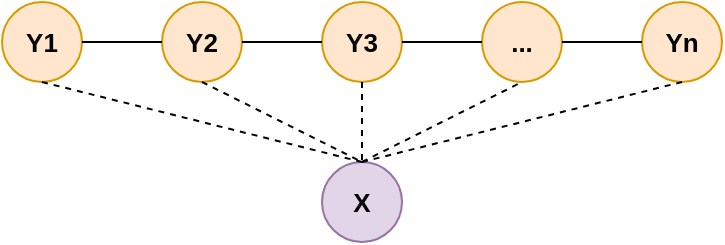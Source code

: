 <mxfile version="13.0.2"><diagram id="dRFlR9sUAVDa_Y4SJHW3" name="Page-1"><mxGraphModel dx="1422" dy="714" grid="1" gridSize="10" guides="1" tooltips="1" connect="1" arrows="1" fold="1" page="1" pageScale="1" pageWidth="827" pageHeight="1169" math="0" shadow="0"><root><mxCell id="0"/><mxCell id="1" parent="0"/><mxCell id="i9ENcTjWGbJB8hCSlOK3-1" value="Y1" style="ellipse;whiteSpace=wrap;html=1;aspect=fixed;fillColor=#ffe6cc;strokeColor=#d79b00;fontStyle=1;fontSize=13;" vertex="1" parent="1"><mxGeometry x="40" y="40" width="40" height="40" as="geometry"/></mxCell><mxCell id="i9ENcTjWGbJB8hCSlOK3-3" value="Y2" style="ellipse;whiteSpace=wrap;html=1;aspect=fixed;fillColor=#ffe6cc;strokeColor=#d79b00;fontStyle=1;fontSize=13;" vertex="1" parent="1"><mxGeometry x="120" y="40" width="40" height="40" as="geometry"/></mxCell><mxCell id="i9ENcTjWGbJB8hCSlOK3-4" value="Y3" style="ellipse;whiteSpace=wrap;html=1;aspect=fixed;fillColor=#ffe6cc;strokeColor=#d79b00;fontStyle=1;fontSize=13;" vertex="1" parent="1"><mxGeometry x="200" y="40" width="40" height="40" as="geometry"/></mxCell><mxCell id="i9ENcTjWGbJB8hCSlOK3-5" value="..." style="ellipse;whiteSpace=wrap;html=1;aspect=fixed;fillColor=#ffe6cc;strokeColor=#d79b00;fontStyle=1;fontSize=13;" vertex="1" parent="1"><mxGeometry x="280" y="40" width="40" height="40" as="geometry"/></mxCell><mxCell id="i9ENcTjWGbJB8hCSlOK3-6" value="Yn" style="ellipse;whiteSpace=wrap;html=1;aspect=fixed;fillColor=#ffe6cc;strokeColor=#d79b00;fontStyle=1;fontSize=13;" vertex="1" parent="1"><mxGeometry x="360" y="40" width="40" height="40" as="geometry"/></mxCell><mxCell id="i9ENcTjWGbJB8hCSlOK3-7" value="X" style="ellipse;whiteSpace=wrap;html=1;aspect=fixed;fillColor=#e1d5e7;strokeColor=#9673a6;fontStyle=1;fontSize=13;" vertex="1" parent="1"><mxGeometry x="200" y="120" width="40" height="40" as="geometry"/></mxCell><mxCell id="i9ENcTjWGbJB8hCSlOK3-9" value="" style="endArrow=none;html=1;fontSize=13;exitX=1;exitY=0.5;exitDx=0;exitDy=0;entryX=0;entryY=0.5;entryDx=0;entryDy=0;" edge="1" parent="1" source="i9ENcTjWGbJB8hCSlOK3-1" target="i9ENcTjWGbJB8hCSlOK3-3"><mxGeometry width="50" height="50" relative="1" as="geometry"><mxPoint x="390" y="220" as="sourcePoint"/><mxPoint x="440" y="170" as="targetPoint"/></mxGeometry></mxCell><mxCell id="i9ENcTjWGbJB8hCSlOK3-10" value="" style="endArrow=none;html=1;fontSize=13;exitX=1;exitY=0.5;exitDx=0;exitDy=0;entryX=0;entryY=0.5;entryDx=0;entryDy=0;" edge="1" parent="1" source="i9ENcTjWGbJB8hCSlOK3-3" target="i9ENcTjWGbJB8hCSlOK3-4"><mxGeometry width="50" height="50" relative="1" as="geometry"><mxPoint x="90" y="70" as="sourcePoint"/><mxPoint x="130" y="70" as="targetPoint"/></mxGeometry></mxCell><mxCell id="i9ENcTjWGbJB8hCSlOK3-11" value="" style="endArrow=none;html=1;fontSize=13;exitX=1;exitY=0.5;exitDx=0;exitDy=0;" edge="1" parent="1" source="i9ENcTjWGbJB8hCSlOK3-4" target="i9ENcTjWGbJB8hCSlOK3-5"><mxGeometry width="50" height="50" relative="1" as="geometry"><mxPoint x="100" y="80" as="sourcePoint"/><mxPoint x="140" y="80" as="targetPoint"/></mxGeometry></mxCell><mxCell id="i9ENcTjWGbJB8hCSlOK3-12" value="" style="endArrow=none;html=1;fontSize=13;exitX=1;exitY=0.5;exitDx=0;exitDy=0;entryX=0;entryY=0.5;entryDx=0;entryDy=0;" edge="1" parent="1" source="i9ENcTjWGbJB8hCSlOK3-5" target="i9ENcTjWGbJB8hCSlOK3-6"><mxGeometry width="50" height="50" relative="1" as="geometry"><mxPoint x="110" y="90" as="sourcePoint"/><mxPoint x="150" y="90" as="targetPoint"/></mxGeometry></mxCell><mxCell id="i9ENcTjWGbJB8hCSlOK3-13" value="" style="endArrow=none;html=1;fontSize=13;exitX=0.5;exitY=1;exitDx=0;exitDy=0;entryX=0.5;entryY=0;entryDx=0;entryDy=0;dashed=1;" edge="1" parent="1" source="i9ENcTjWGbJB8hCSlOK3-1" target="i9ENcTjWGbJB8hCSlOK3-7"><mxGeometry width="50" height="50" relative="1" as="geometry"><mxPoint x="120" y="100" as="sourcePoint"/><mxPoint x="160" y="100" as="targetPoint"/></mxGeometry></mxCell><mxCell id="i9ENcTjWGbJB8hCSlOK3-14" value="" style="endArrow=none;html=1;fontSize=13;exitX=0.5;exitY=1;exitDx=0;exitDy=0;entryX=0.5;entryY=0;entryDx=0;entryDy=0;dashed=1;" edge="1" parent="1" source="i9ENcTjWGbJB8hCSlOK3-3" target="i9ENcTjWGbJB8hCSlOK3-7"><mxGeometry width="50" height="50" relative="1" as="geometry"><mxPoint x="130" y="110" as="sourcePoint"/><mxPoint x="170" y="110" as="targetPoint"/></mxGeometry></mxCell><mxCell id="i9ENcTjWGbJB8hCSlOK3-15" value="" style="endArrow=none;html=1;fontSize=13;exitX=0.5;exitY=1;exitDx=0;exitDy=0;dashed=1;" edge="1" parent="1" source="i9ENcTjWGbJB8hCSlOK3-4"><mxGeometry width="50" height="50" relative="1" as="geometry"><mxPoint x="140" y="120" as="sourcePoint"/><mxPoint x="220" y="120" as="targetPoint"/></mxGeometry></mxCell><mxCell id="i9ENcTjWGbJB8hCSlOK3-16" value="" style="endArrow=none;html=1;fontSize=13;exitX=0.5;exitY=0;exitDx=0;exitDy=0;entryX=0.5;entryY=1;entryDx=0;entryDy=0;dashed=1;" edge="1" parent="1" source="i9ENcTjWGbJB8hCSlOK3-7" target="i9ENcTjWGbJB8hCSlOK3-5"><mxGeometry width="50" height="50" relative="1" as="geometry"><mxPoint x="150" y="130" as="sourcePoint"/><mxPoint x="190" y="130" as="targetPoint"/></mxGeometry></mxCell><mxCell id="i9ENcTjWGbJB8hCSlOK3-17" value="" style="endArrow=none;html=1;fontSize=13;entryX=0.5;entryY=1;entryDx=0;entryDy=0;dashed=1;" edge="1" parent="1" target="i9ENcTjWGbJB8hCSlOK3-6"><mxGeometry width="50" height="50" relative="1" as="geometry"><mxPoint x="220" y="120" as="sourcePoint"/><mxPoint x="200" y="140" as="targetPoint"/></mxGeometry></mxCell></root></mxGraphModel></diagram></mxfile>